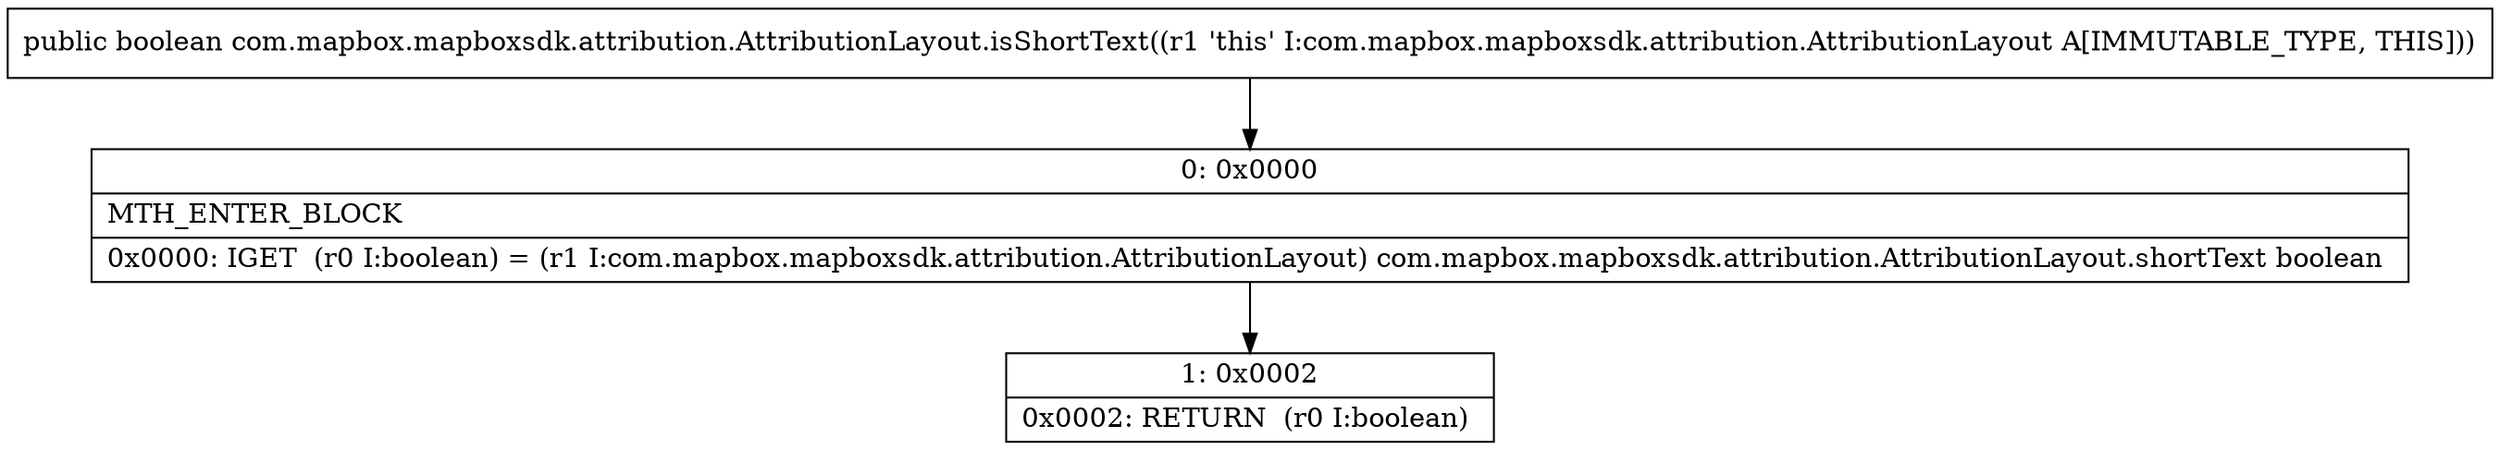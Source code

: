 digraph "CFG forcom.mapbox.mapboxsdk.attribution.AttributionLayout.isShortText()Z" {
Node_0 [shape=record,label="{0\:\ 0x0000|MTH_ENTER_BLOCK\l|0x0000: IGET  (r0 I:boolean) = (r1 I:com.mapbox.mapboxsdk.attribution.AttributionLayout) com.mapbox.mapboxsdk.attribution.AttributionLayout.shortText boolean \l}"];
Node_1 [shape=record,label="{1\:\ 0x0002|0x0002: RETURN  (r0 I:boolean) \l}"];
MethodNode[shape=record,label="{public boolean com.mapbox.mapboxsdk.attribution.AttributionLayout.isShortText((r1 'this' I:com.mapbox.mapboxsdk.attribution.AttributionLayout A[IMMUTABLE_TYPE, THIS])) }"];
MethodNode -> Node_0;
Node_0 -> Node_1;
}

